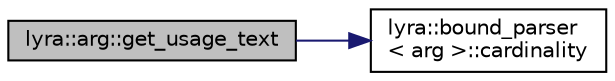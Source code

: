 digraph "lyra::arg::get_usage_text"
{
 // INTERACTIVE_SVG=YES
 // LATEX_PDF_SIZE
  edge [fontname="Helvetica",fontsize="10",labelfontname="Helvetica",labelfontsize="10"];
  node [fontname="Helvetica",fontsize="10",shape=record];
  rankdir="LR";
  Node1 [label="lyra::arg::get_usage_text",height=0.2,width=0.4,color="black", fillcolor="grey75", style="filled", fontcolor="black",tooltip=" "];
  Node1 -> Node2 [color="midnightblue",fontsize="10",style="solid",fontname="Helvetica"];
  Node2 [label="lyra::bound_parser\l\< arg \>::cardinality",height=0.2,width=0.4,color="black", fillcolor="white", style="filled",URL="$classlyra_1_1bound__parser.html#ac8d31e1426b5e6a42b36f2edc625fd6c",tooltip=" "];
}
